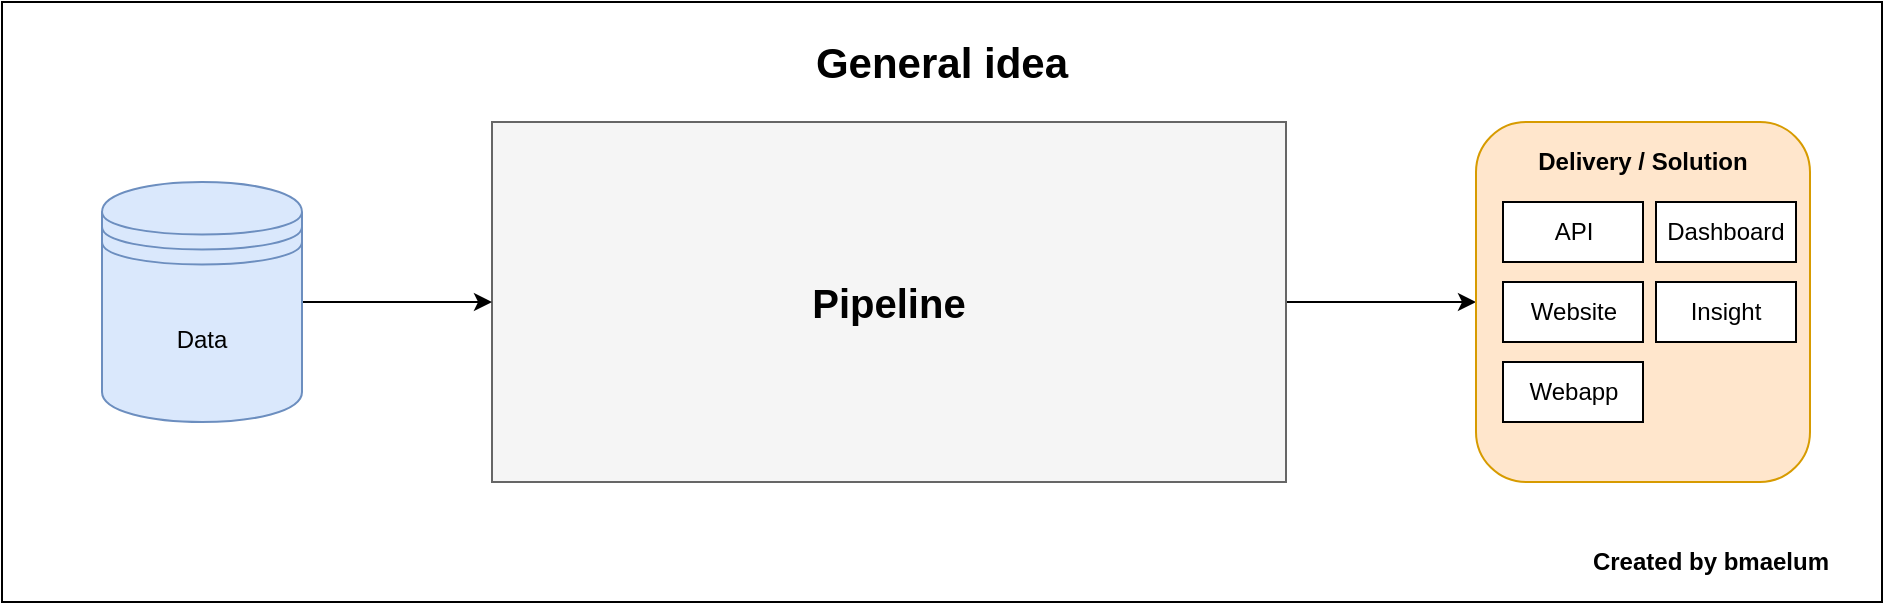 <mxfile version="12.1.9" type="device" pages="1"><diagram id="c6rr_XyqGAm6vz83w0Cn" name="Page-1"><mxGraphModel dx="1923" dy="836" grid="1" gridSize="10" guides="1" tooltips="1" connect="1" arrows="1" fold="1" page="1" pageScale="1" pageWidth="827" pageHeight="1169" math="0" shadow="0"><root><mxCell id="0"/><mxCell id="1" parent="0"/><mxCell id="DmKX_KpFztUQfSFl4zpa-18" value="" style="rounded=0;whiteSpace=wrap;html=1;fillColor=#FFFFFF;" vertex="1" parent="1"><mxGeometry x="-30" y="280" width="940" height="300" as="geometry"/></mxCell><mxCell id="DmKX_KpFztUQfSFl4zpa-17" style="edgeStyle=orthogonalEdgeStyle;rounded=0;orthogonalLoop=1;jettySize=auto;html=1;exitX=1;exitY=0.5;exitDx=0;exitDy=0;" edge="1" parent="1" source="DmKX_KpFztUQfSFl4zpa-1" target="DmKX_KpFztUQfSFl4zpa-6"><mxGeometry relative="1" as="geometry"/></mxCell><mxCell id="DmKX_KpFztUQfSFl4zpa-1" value="&lt;font size=&quot;1&quot;&gt;&lt;b style=&quot;font-size: 20px&quot;&gt;&lt;font color=&quot;#000000&quot;&gt;Pipeline&lt;/font&gt;&lt;br&gt;&lt;/b&gt;&lt;/font&gt;" style="rounded=0;whiteSpace=wrap;html=1;fillColor=#f5f5f5;strokeColor=#666666;fontColor=#333333;" vertex="1" parent="1"><mxGeometry x="215" y="340" width="397" height="180" as="geometry"/></mxCell><mxCell id="DmKX_KpFztUQfSFl4zpa-5" value="" style="edgeStyle=orthogonalEdgeStyle;rounded=0;orthogonalLoop=1;jettySize=auto;html=1;" edge="1" parent="1" source="DmKX_KpFztUQfSFl4zpa-3" target="DmKX_KpFztUQfSFl4zpa-1"><mxGeometry relative="1" as="geometry"/></mxCell><mxCell id="DmKX_KpFztUQfSFl4zpa-3" value="Data" style="shape=datastore;whiteSpace=wrap;html=1;fillColor=#dae8fc;strokeColor=#6c8ebf;" vertex="1" parent="1"><mxGeometry x="20" y="370" width="100" height="120" as="geometry"/></mxCell><mxCell id="DmKX_KpFztUQfSFl4zpa-6" value="" style="rounded=1;whiteSpace=wrap;html=1;fillColor=#ffe6cc;strokeColor=#d79b00;" vertex="1" parent="1"><mxGeometry x="707" y="340" width="167" height="180" as="geometry"/></mxCell><mxCell id="DmKX_KpFztUQfSFl4zpa-7" value="Delivery / Solution" style="text;html=1;strokeColor=none;fillColor=none;align=center;verticalAlign=middle;whiteSpace=wrap;rounded=0;fontStyle=1" vertex="1" parent="1"><mxGeometry x="732" y="350" width="117" height="20" as="geometry"/></mxCell><mxCell id="DmKX_KpFztUQfSFl4zpa-11" value="API" style="rounded=0;whiteSpace=wrap;html=1;fillColor=#FFFFFF;" vertex="1" parent="1"><mxGeometry x="720.5" y="380" width="70" height="30" as="geometry"/></mxCell><mxCell id="DmKX_KpFztUQfSFl4zpa-12" value="Website" style="rounded=0;whiteSpace=wrap;html=1;fillColor=#FFFFFF;" vertex="1" parent="1"><mxGeometry x="720.5" y="420" width="70" height="30" as="geometry"/></mxCell><mxCell id="DmKX_KpFztUQfSFl4zpa-13" value="Webapp" style="rounded=0;whiteSpace=wrap;html=1;fillColor=#FFFFFF;" vertex="1" parent="1"><mxGeometry x="720.5" y="460" width="70" height="30" as="geometry"/></mxCell><mxCell id="DmKX_KpFztUQfSFl4zpa-14" value="Dashboard" style="rounded=0;whiteSpace=wrap;html=1;fillColor=#FFFFFF;" vertex="1" parent="1"><mxGeometry x="797" y="380" width="70" height="30" as="geometry"/></mxCell><mxCell id="DmKX_KpFztUQfSFl4zpa-15" value="Insight" style="rounded=0;whiteSpace=wrap;html=1;fillColor=#FFFFFF;" vertex="1" parent="1"><mxGeometry x="797" y="420" width="70" height="30" as="geometry"/></mxCell><mxCell id="DmKX_KpFztUQfSFl4zpa-19" value="Created by bmaelum" style="text;html=1;strokeColor=none;fillColor=none;align=center;verticalAlign=middle;whiteSpace=wrap;rounded=0;fontStyle=1" vertex="1" parent="1"><mxGeometry x="750" y="550" width="149" height="20" as="geometry"/></mxCell><mxCell id="DmKX_KpFztUQfSFl4zpa-20" value="&lt;b&gt;&lt;font style=&quot;font-size: 21px&quot;&gt;General idea&lt;/font&gt;&lt;/b&gt;" style="text;html=1;strokeColor=none;fillColor=none;align=center;verticalAlign=middle;whiteSpace=wrap;rounded=0;" vertex="1" parent="1"><mxGeometry x="375" y="300" width="130" height="20" as="geometry"/></mxCell></root></mxGraphModel></diagram></mxfile>